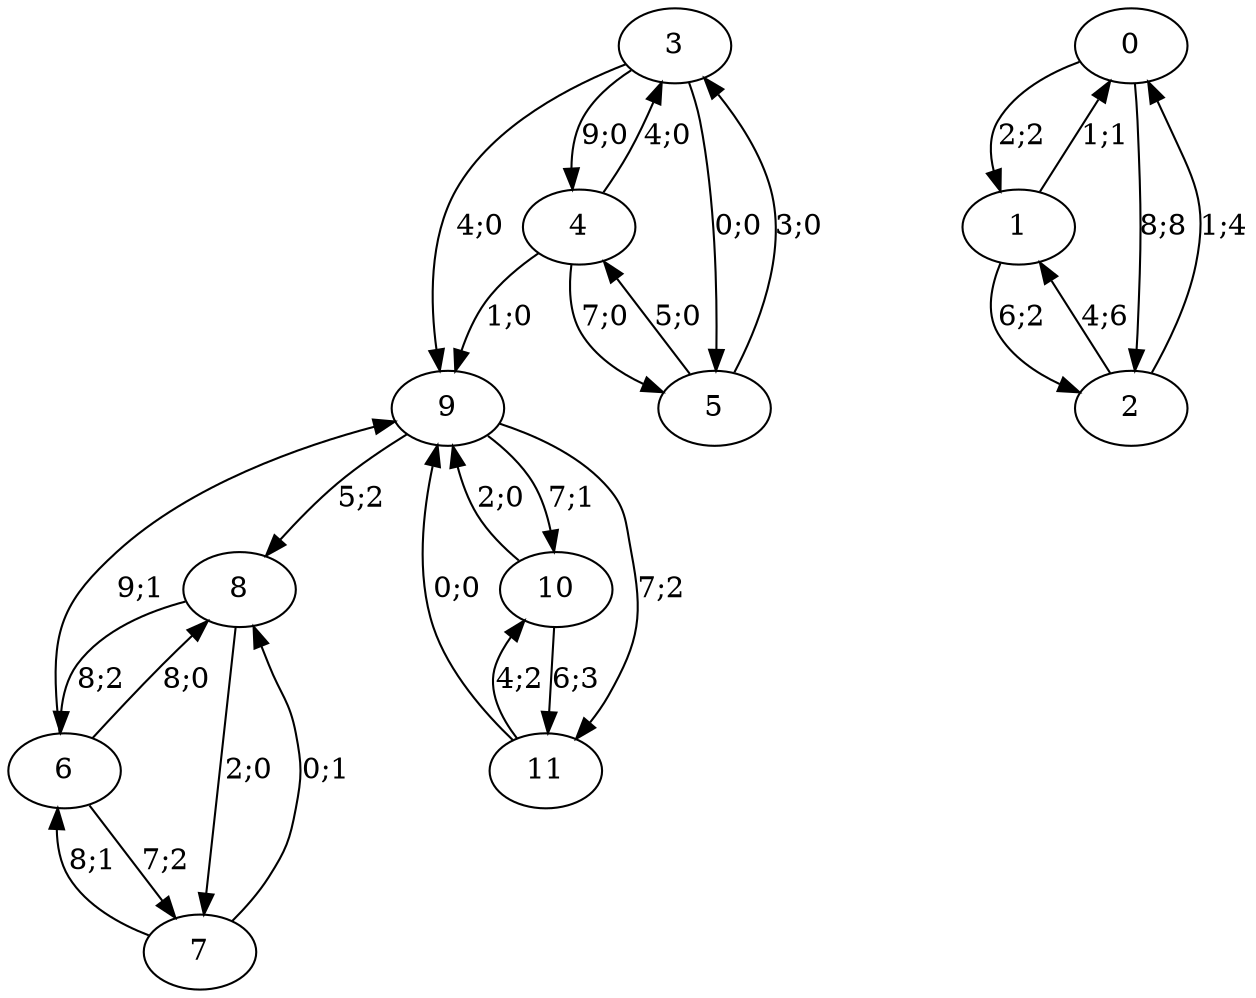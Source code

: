 digraph graph13 {




















9 -> 8 [color=black,label="5;2"]
9 -> 10 [color=black,label="7;1"]
9 -> 11 [color=black,label="7;2"]


10 -> 9 [color=black,label="2;0"]
10 -> 11 [color=black,label="6;3"]


11 -> 9 [color=black,label="0;0"]
11 -> 10 [color=black,label="4;2"]








3 -> 9 [color=black,label="4;0"]
3 -> 4 [color=black,label="9;0"]
3 -> 5 [color=black,label="0;0"]


4 -> 9 [color=black,label="1;0"]
4 -> 3 [color=black,label="4;0"]
4 -> 5 [color=black,label="7;0"]


5 -> 3 [color=black,label="3;0"]
5 -> 4 [color=black,label="5;0"]


























6 -> 9 [color=black,label="9;1"]
6 -> 7 [color=black,label="7;2"]
6 -> 8 [color=black,label="8;0"]


7 -> 6 [color=black,label="8;1"]
7 -> 8 [color=black,label="0;1"]


8 -> 6 [color=black,label="8;2"]
8 -> 7 [color=black,label="2;0"]








0 -> 1 [color=black,label="2;2"]
0 -> 2 [color=black,label="8;8"]


1 -> 0 [color=black,label="1;1"]
1 -> 2 [color=black,label="6;2"]


2 -> 0 [color=black,label="1;4"]
2 -> 1 [color=black,label="4;6"]



















}
